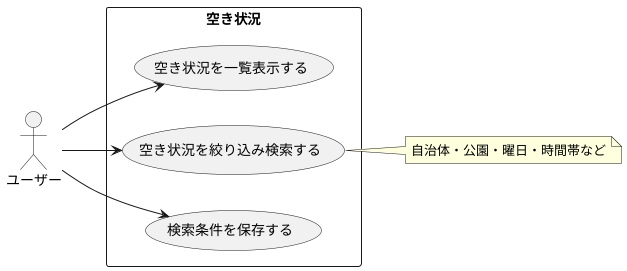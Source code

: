 @startuml ユースケース図

left to right direction
skinparam packageStyle rect

actor :ユーザー: as user

package "空き状況" {
    usecase (空き状況を一覧表示する) as list
    usecase (空き状況を絞り込み検索する) as search
    usecase (検索条件を保存する) as config
}

note right of search: 自治体・公園・曜日・時間帯など

user --> list
user --> search
user --> config

@enduml